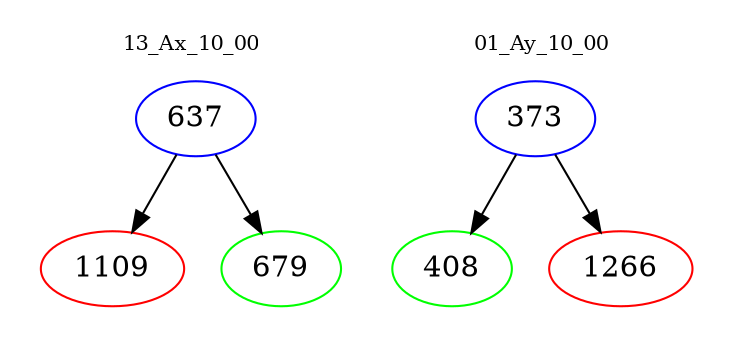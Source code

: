 digraph{
subgraph cluster_0 {
color = white
label = "13_Ax_10_00";
fontsize=10;
T0_637 [label="637", color="blue"]
T0_637 -> T0_1109 [color="black"]
T0_1109 [label="1109", color="red"]
T0_637 -> T0_679 [color="black"]
T0_679 [label="679", color="green"]
}
subgraph cluster_1 {
color = white
label = "01_Ay_10_00";
fontsize=10;
T1_373 [label="373", color="blue"]
T1_373 -> T1_408 [color="black"]
T1_408 [label="408", color="green"]
T1_373 -> T1_1266 [color="black"]
T1_1266 [label="1266", color="red"]
}
}
